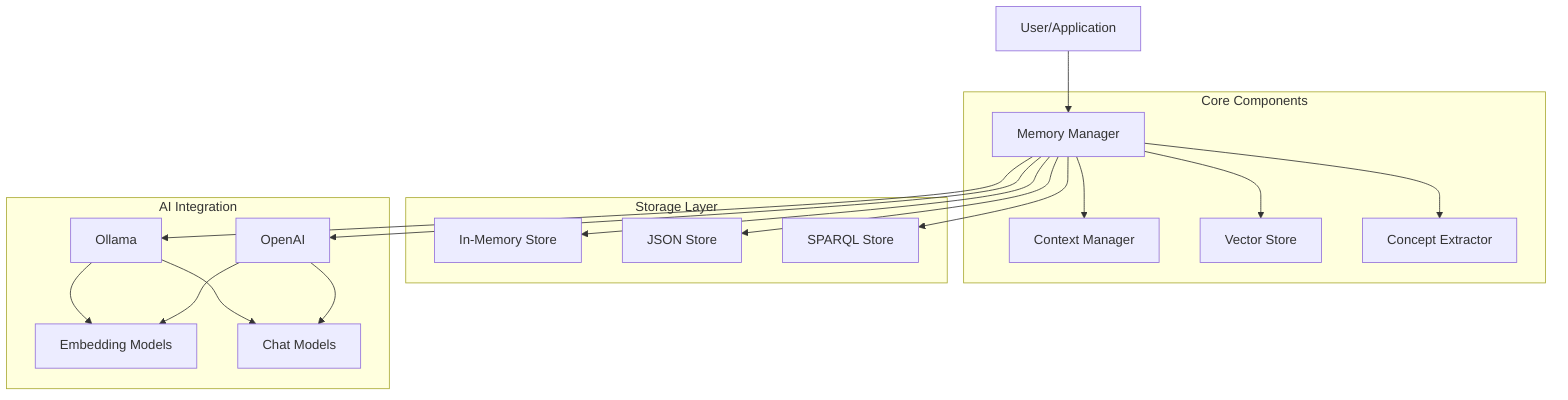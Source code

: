 graph TB
    User[User/Application] --> MM[Memory Manager]
    
    subgraph Core["Core Components"]
        MM --> CM[Context Manager]
        MM --> Vector[Vector Store]
        MM --> Concepts[Concept Extractor]
    end
    
    subgraph Storage["Storage Layer"]
        MM --> InMem[In-Memory Store]
        MM --> JSON[JSON Store]
        MM --> SPARQL[SPARQL Store]
    end
    
    subgraph AI["AI Integration"]
        MM --> Ollama[Ollama]
        MM --> OpenAI[OpenAI]
        Ollama --> Embed[Embedding Models]
        Ollama --> Chat[Chat Models]
        OpenAI --> Embed
        OpenAI --> Chat
    end
